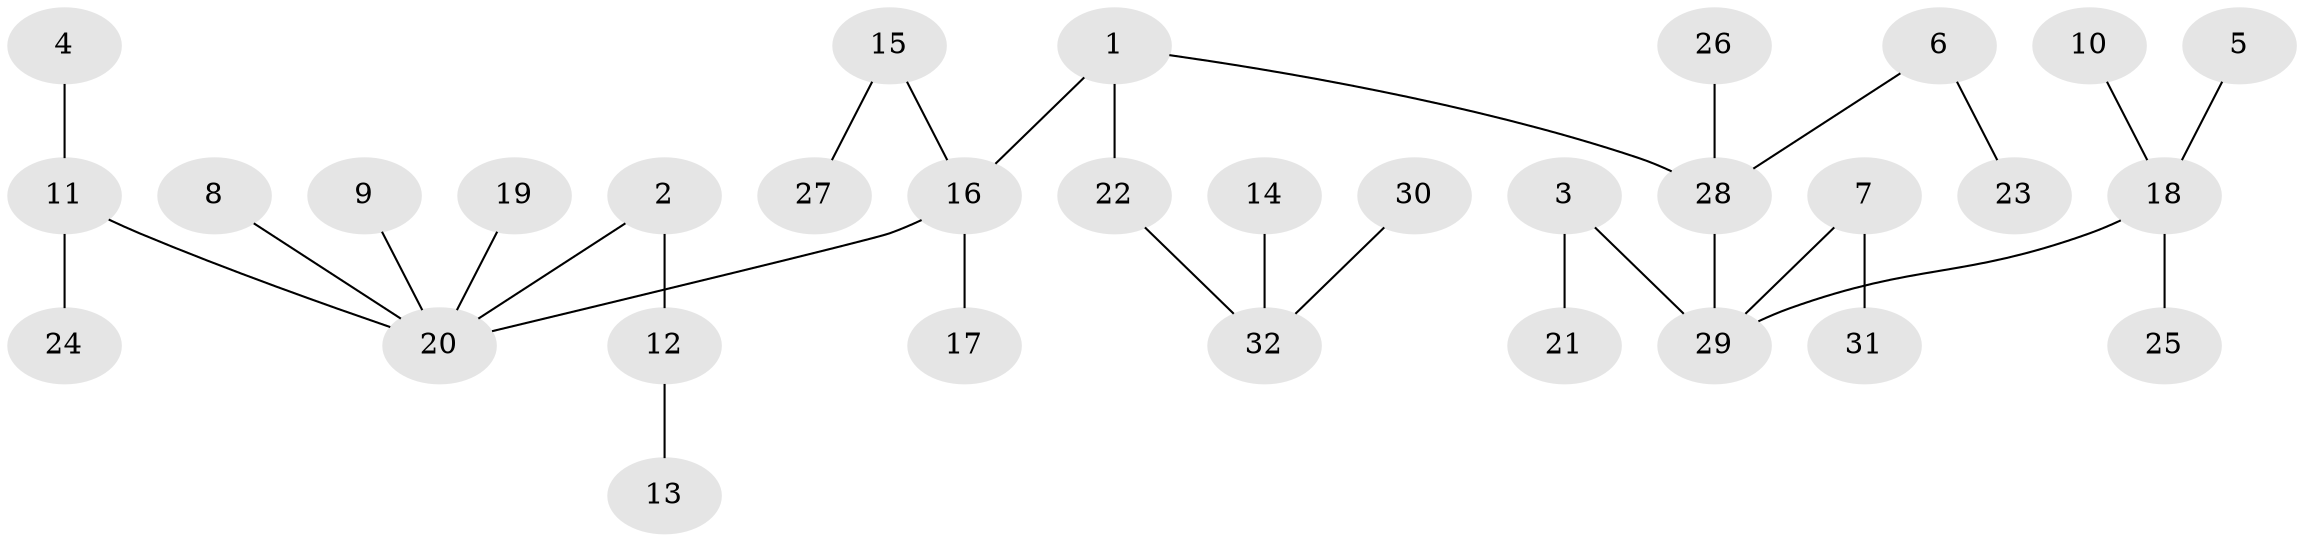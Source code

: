 // original degree distribution, {4: 0.01282051282051282, 3: 0.11538461538461539, 5: 0.02564102564102564, 6: 0.038461538461538464, 8: 0.01282051282051282, 2: 0.32051282051282054, 1: 0.47435897435897434}
// Generated by graph-tools (version 1.1) at 2025/37/03/04/25 23:37:25]
// undirected, 32 vertices, 31 edges
graph export_dot {
  node [color=gray90,style=filled];
  1;
  2;
  3;
  4;
  5;
  6;
  7;
  8;
  9;
  10;
  11;
  12;
  13;
  14;
  15;
  16;
  17;
  18;
  19;
  20;
  21;
  22;
  23;
  24;
  25;
  26;
  27;
  28;
  29;
  30;
  31;
  32;
  1 -- 16 [weight=1.0];
  1 -- 22 [weight=1.0];
  1 -- 28 [weight=1.0];
  2 -- 12 [weight=1.0];
  2 -- 20 [weight=1.0];
  3 -- 21 [weight=1.0];
  3 -- 29 [weight=1.0];
  4 -- 11 [weight=1.0];
  5 -- 18 [weight=1.0];
  6 -- 23 [weight=1.0];
  6 -- 28 [weight=1.0];
  7 -- 29 [weight=1.0];
  7 -- 31 [weight=1.0];
  8 -- 20 [weight=1.0];
  9 -- 20 [weight=1.0];
  10 -- 18 [weight=1.0];
  11 -- 20 [weight=1.0];
  11 -- 24 [weight=1.0];
  12 -- 13 [weight=1.0];
  14 -- 32 [weight=1.0];
  15 -- 16 [weight=1.0];
  15 -- 27 [weight=1.0];
  16 -- 17 [weight=1.0];
  16 -- 20 [weight=1.0];
  18 -- 25 [weight=1.0];
  18 -- 29 [weight=1.0];
  19 -- 20 [weight=1.0];
  22 -- 32 [weight=1.0];
  26 -- 28 [weight=1.0];
  28 -- 29 [weight=1.0];
  30 -- 32 [weight=1.0];
}

